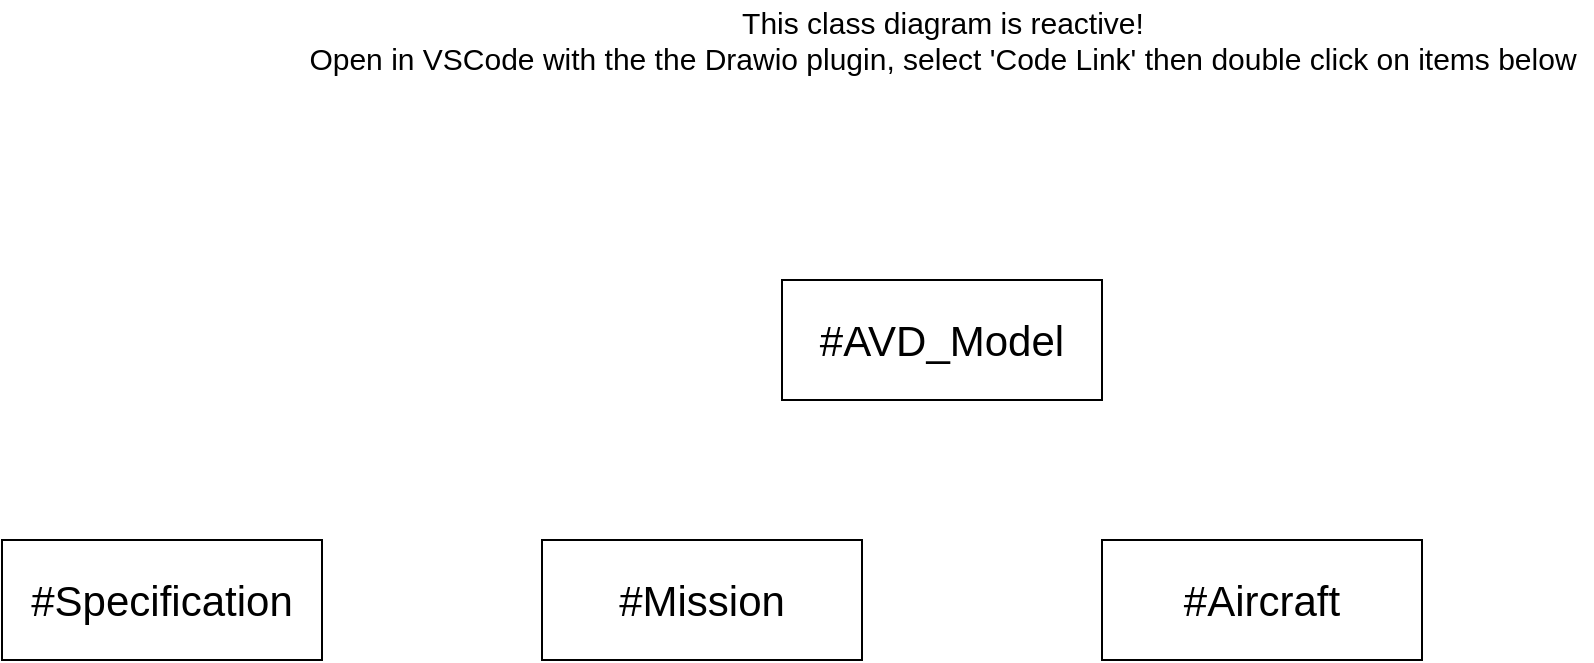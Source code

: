 <mxfile>
    <diagram id="kCiUBcg4THfwcubQhVI1" name="Page-1">
        <mxGraphModel dx="1185" dy="669" grid="1" gridSize="10" guides="1" tooltips="1" connect="1" arrows="1" fold="1" page="1" pageScale="1" pageWidth="3300" pageHeight="2339" math="0" shadow="0">
            <root>
                <mxCell id="0"/>
                <mxCell id="1" parent="0"/>
                <mxCell id="2" value="#Aircraft" style="whiteSpace=wrap;html=1;fontSize=21;" parent="1" vertex="1">
                    <mxGeometry x="1000" y="380" width="160" height="60" as="geometry"/>
                </mxCell>
                <mxCell id="3" value="&lt;font style=&quot;font-size: 15px&quot;&gt;This class diagram is reactive!&lt;br&gt;Open in VSCode with the the Drawio plugin, select 'Code Link' then double click on items below&lt;/font&gt;" style="text;html=1;align=center;verticalAlign=middle;resizable=0;points=[];autosize=1;strokeColor=none;" parent="1" vertex="1">
                    <mxGeometry x="595" y="110" width="650" height="40" as="geometry"/>
                </mxCell>
                <mxCell id="5" value="#Mission" style="whiteSpace=wrap;html=1;fontSize=21;" vertex="1" parent="1">
                    <mxGeometry x="720" y="380" width="160" height="60" as="geometry"/>
                </mxCell>
                <mxCell id="6" value="#Specification" style="whiteSpace=wrap;html=1;fontSize=21;" vertex="1" parent="1">
                    <mxGeometry x="450" y="380" width="160" height="60" as="geometry"/>
                </mxCell>
                <mxCell id="9" value="#AVD_Model" style="whiteSpace=wrap;html=1;fontSize=21;" vertex="1" parent="1">
                    <mxGeometry x="840" y="250" width="160" height="60" as="geometry"/>
                </mxCell>
            </root>
        </mxGraphModel>
    </diagram>
</mxfile>
